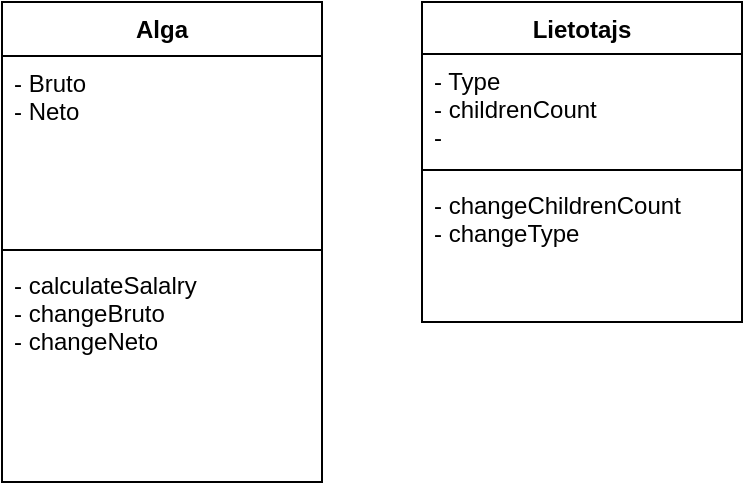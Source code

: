 <mxfile version="10.5.5" type="github"><diagram id="uEVUQhxYYaAsfeXQP3OB" name="Page-1"><mxGraphModel dx="621" dy="536" grid="1" gridSize="10" guides="1" tooltips="1" connect="1" arrows="1" fold="1" page="1" pageScale="1" pageWidth="827" pageHeight="1169" math="0" shadow="0"><root><mxCell id="0"/><mxCell id="1" parent="0"/><mxCell id="OuQEdhxySsI5sdxnEuAX-6" value="Alga" style="swimlane;fontStyle=1;align=center;verticalAlign=top;childLayout=stackLayout;horizontal=1;startSize=27;horizontalStack=0;resizeParent=1;resizeParentMax=0;resizeLast=0;collapsible=1;marginBottom=0;" parent="1" vertex="1"><mxGeometry x="40" y="40" width="160" height="240" as="geometry"/></mxCell><mxCell id="OuQEdhxySsI5sdxnEuAX-7" value="- Bruto&#10;- Neto&#10;&#10;" style="text;strokeColor=none;fillColor=none;align=left;verticalAlign=top;spacingLeft=4;spacingRight=4;overflow=hidden;rotatable=0;points=[[0,0.5],[1,0.5]];portConstraint=eastwest;" parent="OuQEdhxySsI5sdxnEuAX-6" vertex="1"><mxGeometry y="27" width="160" height="93" as="geometry"/></mxCell><mxCell id="OuQEdhxySsI5sdxnEuAX-8" value="" style="line;strokeWidth=1;fillColor=none;align=left;verticalAlign=middle;spacingTop=-1;spacingLeft=3;spacingRight=3;rotatable=0;labelPosition=right;points=[];portConstraint=eastwest;" parent="OuQEdhxySsI5sdxnEuAX-6" vertex="1"><mxGeometry y="120" width="160" height="8" as="geometry"/></mxCell><mxCell id="OuQEdhxySsI5sdxnEuAX-9" value="- calculateSalalry&#10;- changeBruto&#10;- changeNeto&#10;&#10;" style="text;strokeColor=none;fillColor=none;align=left;verticalAlign=top;spacingLeft=4;spacingRight=4;overflow=hidden;rotatable=0;points=[[0,0.5],[1,0.5]];portConstraint=eastwest;" parent="OuQEdhxySsI5sdxnEuAX-6" vertex="1"><mxGeometry y="128" width="160" height="112" as="geometry"/></mxCell><mxCell id="HsmfVUlUror4OWr0RUcN-1" value="Lietotajs" style="swimlane;fontStyle=1;align=center;verticalAlign=top;childLayout=stackLayout;horizontal=1;startSize=26;horizontalStack=0;resizeParent=1;resizeParentMax=0;resizeLast=0;collapsible=1;marginBottom=0;" vertex="1" parent="1"><mxGeometry x="250" y="40" width="160" height="160" as="geometry"/></mxCell><mxCell id="HsmfVUlUror4OWr0RUcN-2" value="- Type&#10;- childrenCount&#10;- &#10;" style="text;strokeColor=none;fillColor=none;align=left;verticalAlign=top;spacingLeft=4;spacingRight=4;overflow=hidden;rotatable=0;points=[[0,0.5],[1,0.5]];portConstraint=eastwest;" vertex="1" parent="HsmfVUlUror4OWr0RUcN-1"><mxGeometry y="26" width="160" height="54" as="geometry"/></mxCell><mxCell id="HsmfVUlUror4OWr0RUcN-3" value="" style="line;strokeWidth=1;fillColor=none;align=left;verticalAlign=middle;spacingTop=-1;spacingLeft=3;spacingRight=3;rotatable=0;labelPosition=right;points=[];portConstraint=eastwest;" vertex="1" parent="HsmfVUlUror4OWr0RUcN-1"><mxGeometry y="80" width="160" height="8" as="geometry"/></mxCell><mxCell id="HsmfVUlUror4OWr0RUcN-4" value="- changeChildrenCount&#10;- changeType" style="text;strokeColor=none;fillColor=none;align=left;verticalAlign=top;spacingLeft=4;spacingRight=4;overflow=hidden;rotatable=0;points=[[0,0.5],[1,0.5]];portConstraint=eastwest;" vertex="1" parent="HsmfVUlUror4OWr0RUcN-1"><mxGeometry y="88" width="160" height="72" as="geometry"/></mxCell></root></mxGraphModel></diagram></mxfile>